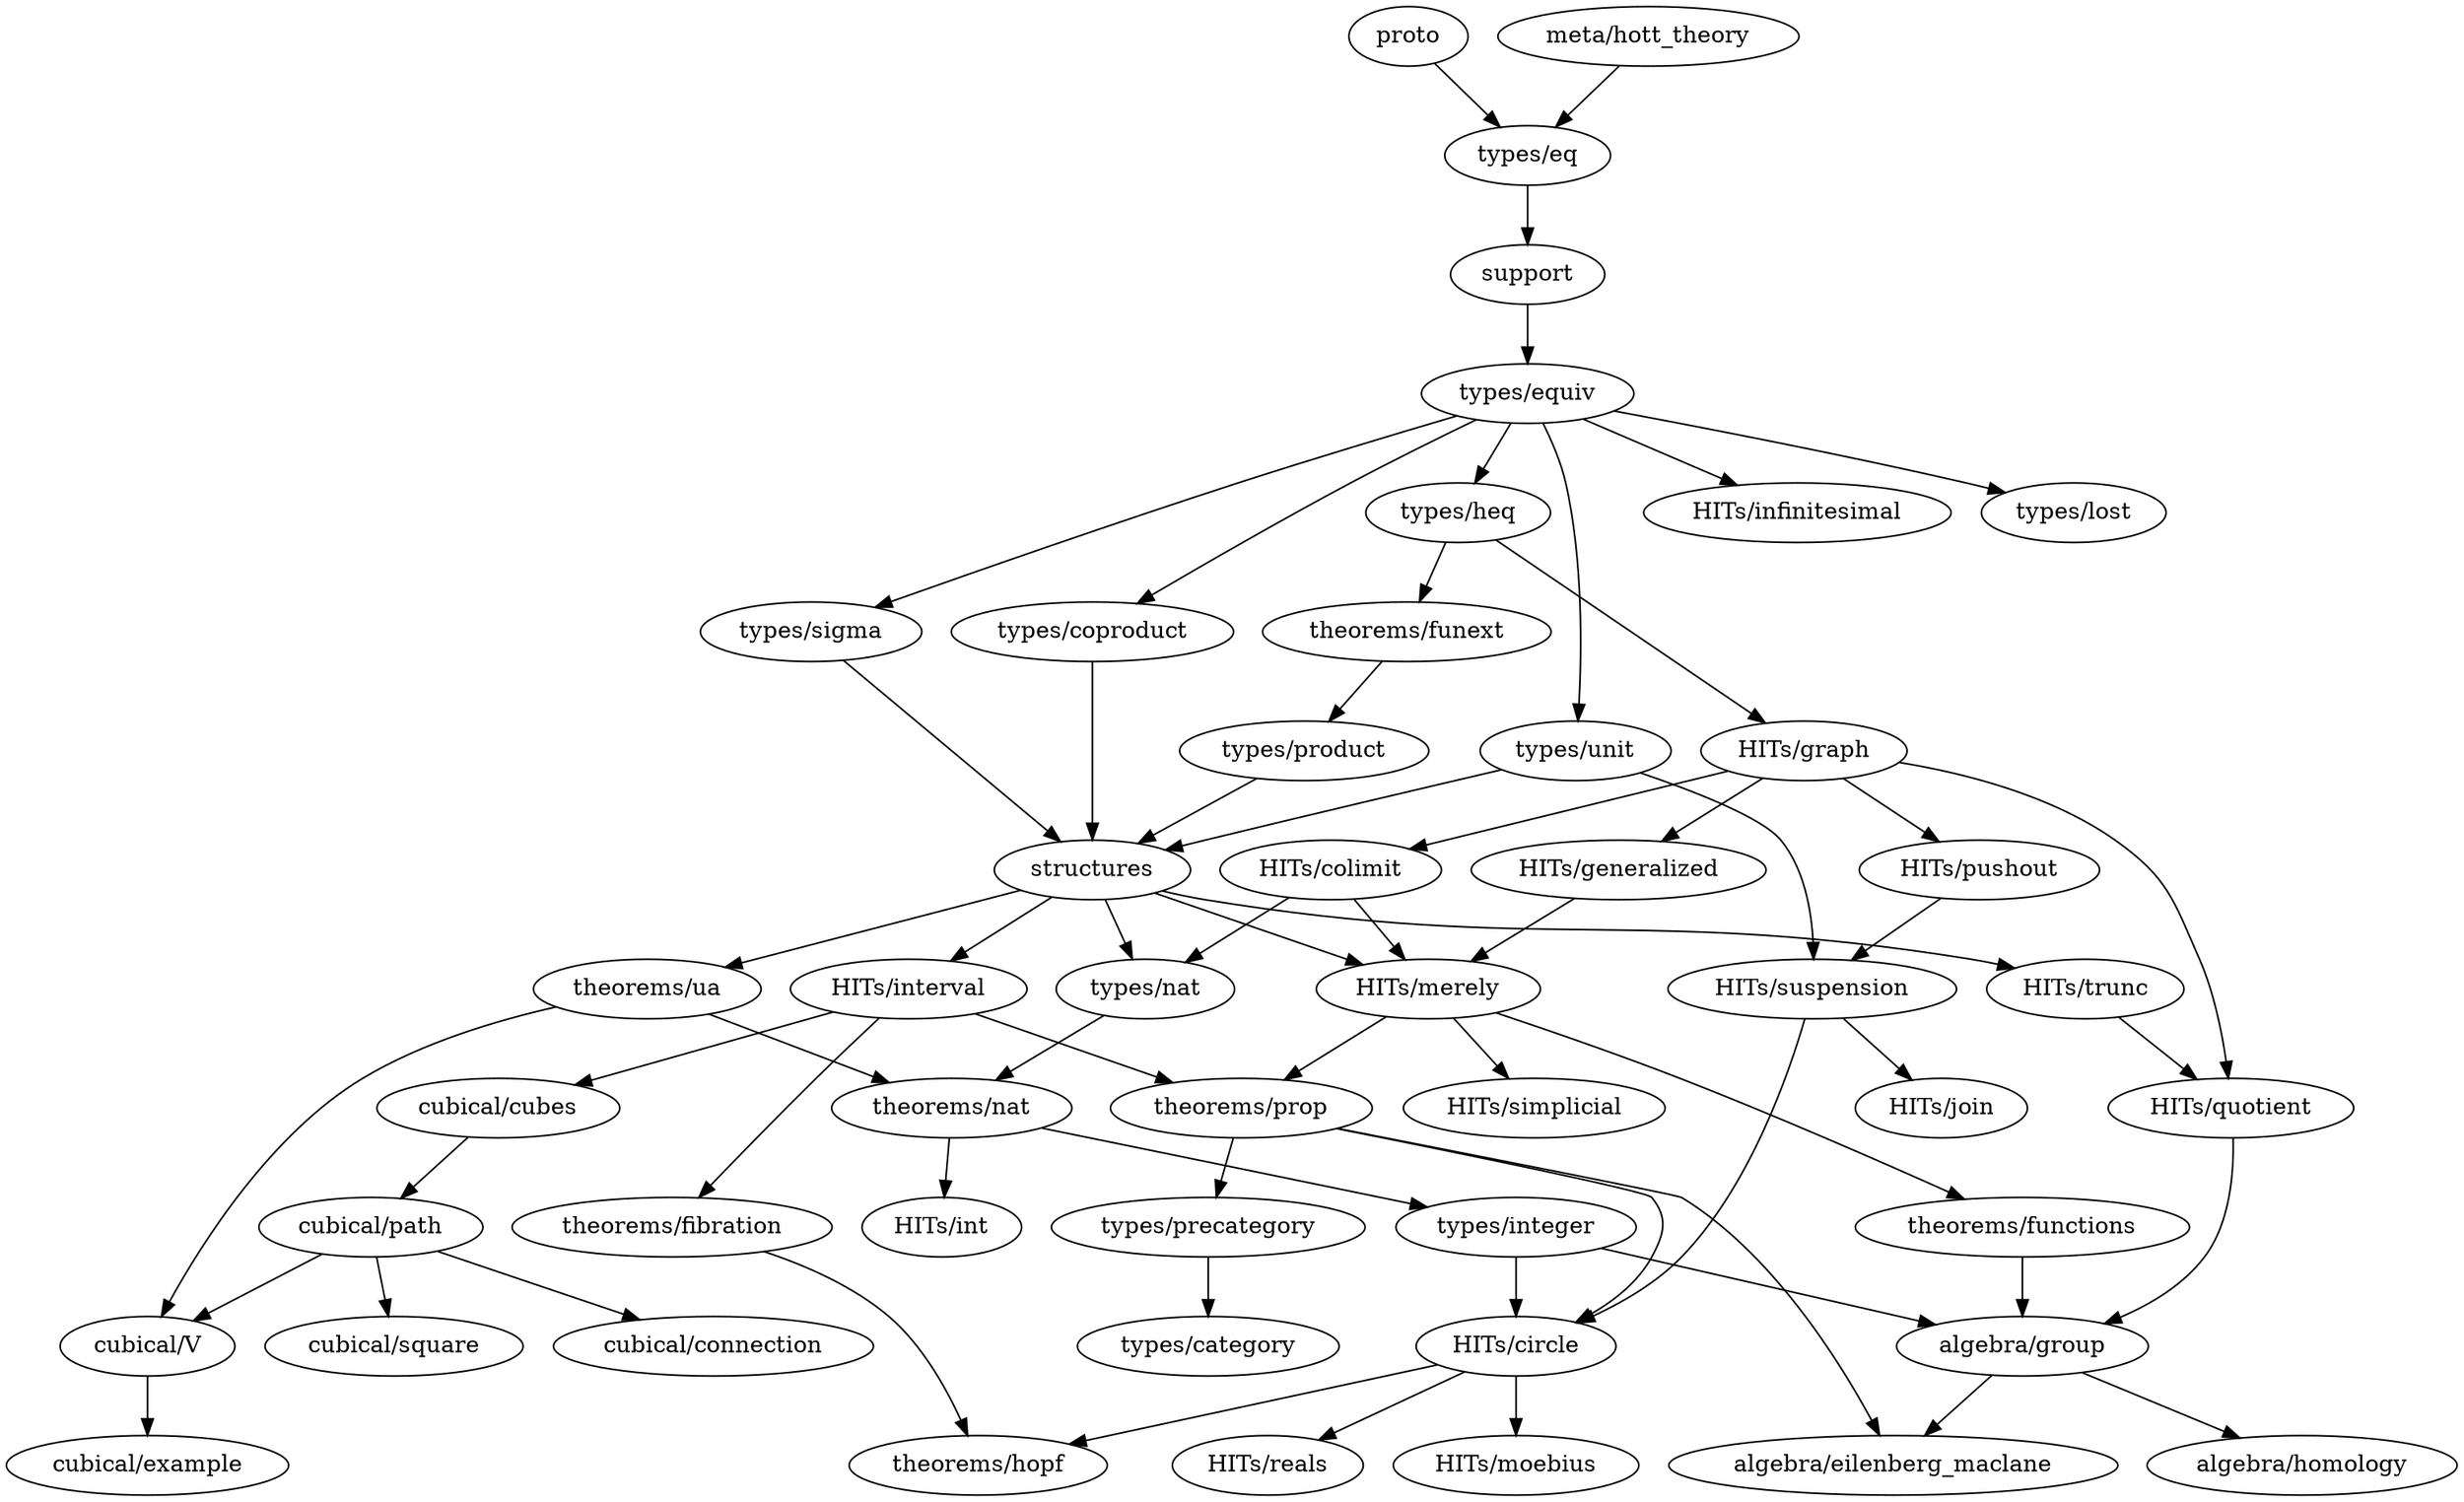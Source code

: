 digraph dependency_map {
  proto -> "types/eq"
  "meta/hott_theory" -> "types/eq"
  support -> "types/equiv"
  structures -> {
    "HITs/interval",
    "HITs/merely",
    "HITs/trunc",
    "types/nat",
    "theorems/ua"
  }

  subgraph algebra {
    "algebra/eilenberg_maclane"
    "algebra/group" -> { "algebra/homology", "algebra/eilenberg_maclane" }
    "algebra/homology"
  }

  subgraph types {
    "types/category"
    "types/coproduct" -> { structures }
    "types/eq" -> { support }
    "types/equiv" -> {
      "types/heq",
      "HITs/infinitesimal",
      "types/coproduct",
      "types/lost",
      "types/unit",
      "types/sigma"
    }
    "types/heq" -> {
      "HITs/graph", "theorems/funext"
    }
    "types/integer" -> {
      "algebra/group",
      "HITs/circle"
    }
    "types/lost"
    "types/nat" -> { "theorems/nat" }
    "types/precategory" -> { "types/category" }
    "types/product" -> { structures }
    "types/sigma" -> { structures }
    "types/unit" -> { structures, "HITs/suspension" }
  }

  subgraph HITs {
    "HITs/circle" -> { "theorems/hopf", "HITs/moebius", "HITs/reals" }
    "HITs/colimit" -> { "HITs/merely", "types/nat" }
    "HITs/generalized" -> "HITs/merely"
    "HITs/graph" -> {
      "HITs/colimit",
      "HITs/generalized",
      "HITs/pushout",
      "HITs/quotient"
    }
    "HITs/infinitesimal"
    "HITs/interval" -> {
      "cubical/cubes",
      "theorems/prop",
      "theorems/fibration"
    }
    "HITs/join"
    "HITs/merely" -> {
      "theorems/prop",
      "HITs/simplicial",
      "theorems/functions"
    }
    "HITs/moebius"
    "HITs/pushout" -> {
      "HITs/suspension"
    }
    "HITs/quotient" -> { "algebra/group" }
    "HITs/reals"
    "HITs/simplicial"
    "HITs/suspension" -> { "HITs/circle", "HITs/join" }
    "HITs/trunc" -> { "HITs/quotient" }
  }

  subgraph cubical {
    "cubical/connection"
    "cubical/cubes" -> "cubical/path"
    "cubical/example"
    "cubical/path" -> {
      "cubical/square",
      "cubical/V",
      "cubical/connection"
    }
    "cubical/square"
    "cubical/V" -> { "cubical/example" }
  }

  subgraph theorems {
    "theorems/fibration" -> { "theorems/hopf" }
    "theorems/functions" -> { "algebra/group" }
    "theorems/funext" -> { "types/product" }
    "theorems/hopf"
    "theorems/nat" -> { "HITs/int", "types/integer" }
    "theorems/prop" -> {
      "HITs/circle",
      "types/precategory",
      "algebra/eilenberg_maclane"
    }
    "theorems/ua" -> { "theorems/nat", "cubical/V" }
  }
}
